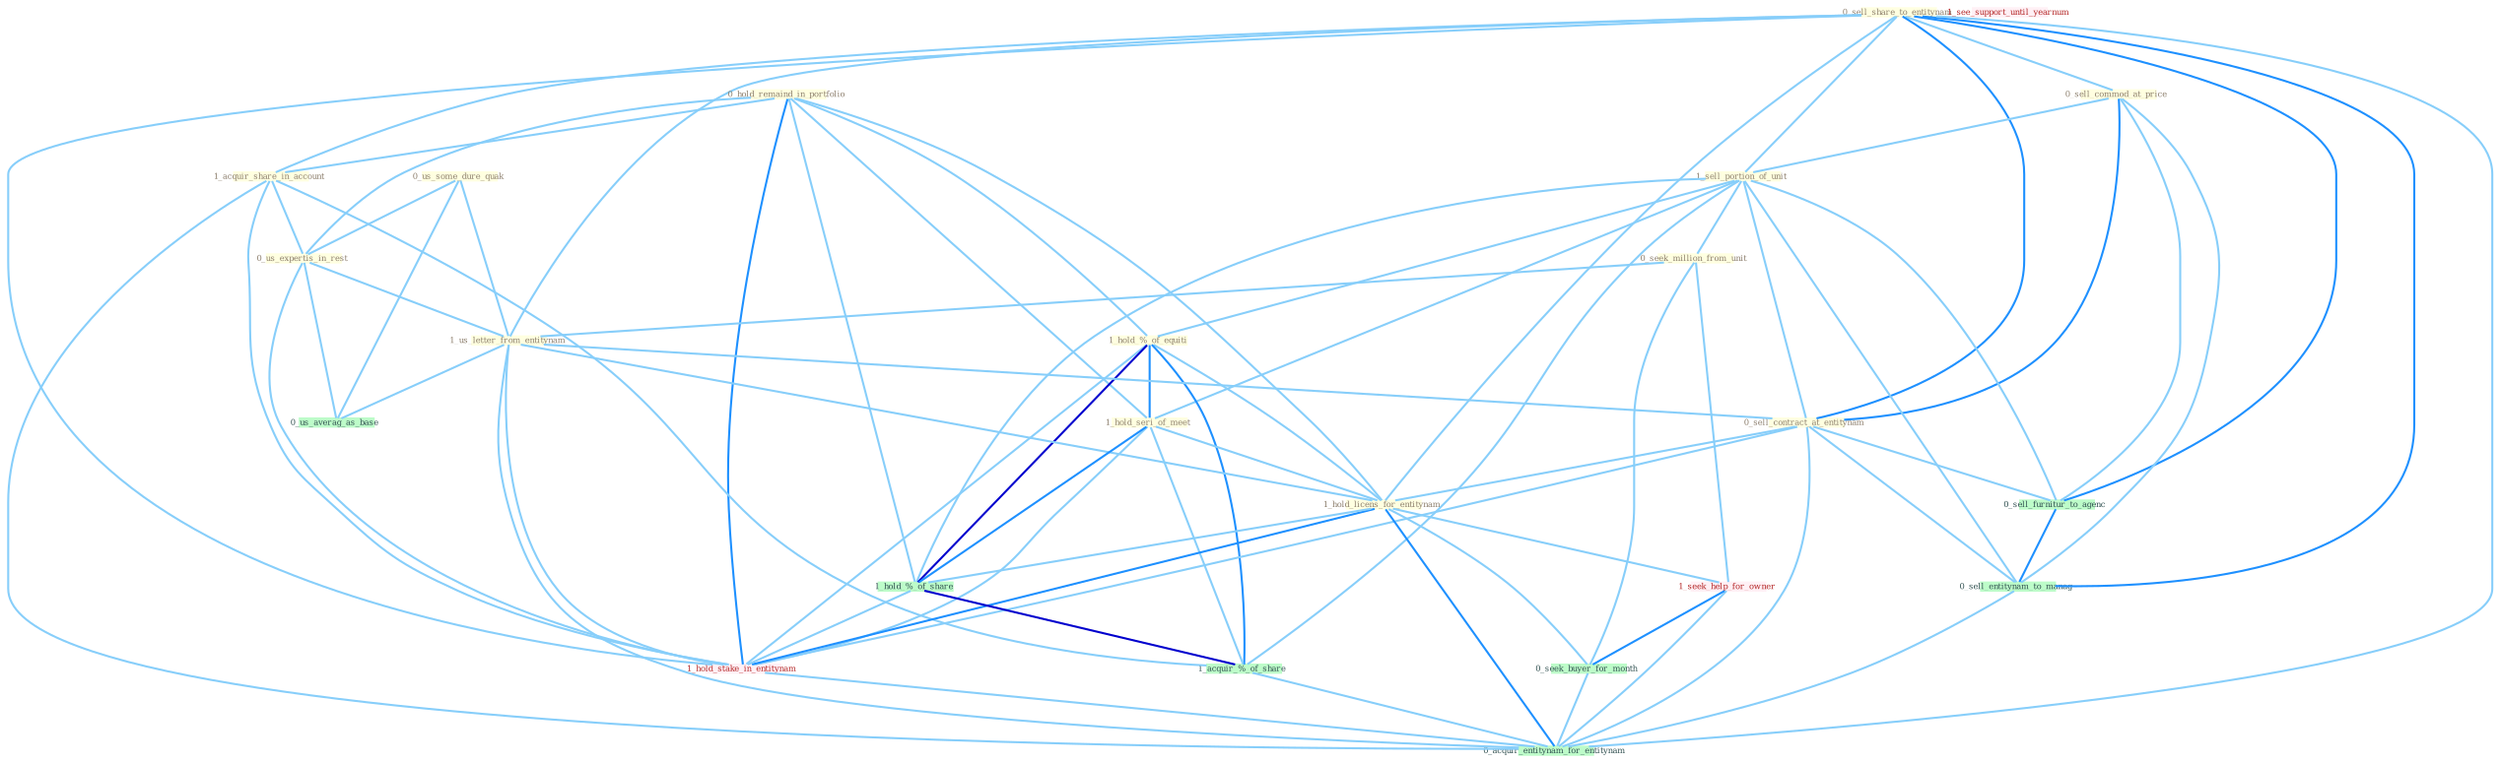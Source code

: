 Graph G{ 
    node
    [shape=polygon,style=filled,width=.5,height=.06,color="#BDFCC9",fixedsize=true,fontsize=4,
    fontcolor="#2f4f4f"];
    {node
    [color="#ffffe0", fontcolor="#8b7d6b"] "0_sell_share_to_entitynam " "0_us_some_dure_quak " "0_sell_commod_at_price " "0_hold_remaind_in_portfolio " "1_sell_portion_of_unit " "1_acquir_share_in_account " "0_us_expertis_in_rest " "1_hold_%_of_equiti " "0_seek_million_from_unit " "1_us_letter_from_entitynam " "0_sell_contract_at_entitynam " "1_hold_seri_of_meet " "1_hold_licens_for_entitynam "}
{node [color="#fff0f5", fontcolor="#b22222"] "1_hold_stake_in_entitynam " "1_seek_help_for_owner " "1_see_support_until_yearnum "}
edge [color="#B0E2FF"];

	"0_sell_share_to_entitynam " -- "0_sell_commod_at_price " [w="1", color="#87cefa" ];
	"0_sell_share_to_entitynam " -- "1_sell_portion_of_unit " [w="1", color="#87cefa" ];
	"0_sell_share_to_entitynam " -- "1_acquir_share_in_account " [w="1", color="#87cefa" ];
	"0_sell_share_to_entitynam " -- "1_us_letter_from_entitynam " [w="1", color="#87cefa" ];
	"0_sell_share_to_entitynam " -- "0_sell_contract_at_entitynam " [w="2", color="#1e90ff" , len=0.8];
	"0_sell_share_to_entitynam " -- "1_hold_licens_for_entitynam " [w="1", color="#87cefa" ];
	"0_sell_share_to_entitynam " -- "1_hold_stake_in_entitynam " [w="1", color="#87cefa" ];
	"0_sell_share_to_entitynam " -- "0_sell_furnitur_to_agenc " [w="2", color="#1e90ff" , len=0.8];
	"0_sell_share_to_entitynam " -- "0_sell_entitynam_to_manag " [w="2", color="#1e90ff" , len=0.8];
	"0_sell_share_to_entitynam " -- "0_acquir_entitynam_for_entitynam " [w="1", color="#87cefa" ];
	"0_us_some_dure_quak " -- "0_us_expertis_in_rest " [w="1", color="#87cefa" ];
	"0_us_some_dure_quak " -- "1_us_letter_from_entitynam " [w="1", color="#87cefa" ];
	"0_us_some_dure_quak " -- "0_us_averag_as_base " [w="1", color="#87cefa" ];
	"0_sell_commod_at_price " -- "1_sell_portion_of_unit " [w="1", color="#87cefa" ];
	"0_sell_commod_at_price " -- "0_sell_contract_at_entitynam " [w="2", color="#1e90ff" , len=0.8];
	"0_sell_commod_at_price " -- "0_sell_furnitur_to_agenc " [w="1", color="#87cefa" ];
	"0_sell_commod_at_price " -- "0_sell_entitynam_to_manag " [w="1", color="#87cefa" ];
	"0_hold_remaind_in_portfolio " -- "1_acquir_share_in_account " [w="1", color="#87cefa" ];
	"0_hold_remaind_in_portfolio " -- "0_us_expertis_in_rest " [w="1", color="#87cefa" ];
	"0_hold_remaind_in_portfolio " -- "1_hold_%_of_equiti " [w="1", color="#87cefa" ];
	"0_hold_remaind_in_portfolio " -- "1_hold_seri_of_meet " [w="1", color="#87cefa" ];
	"0_hold_remaind_in_portfolio " -- "1_hold_licens_for_entitynam " [w="1", color="#87cefa" ];
	"0_hold_remaind_in_portfolio " -- "1_hold_%_of_share " [w="1", color="#87cefa" ];
	"0_hold_remaind_in_portfolio " -- "1_hold_stake_in_entitynam " [w="2", color="#1e90ff" , len=0.8];
	"1_sell_portion_of_unit " -- "1_hold_%_of_equiti " [w="1", color="#87cefa" ];
	"1_sell_portion_of_unit " -- "0_seek_million_from_unit " [w="1", color="#87cefa" ];
	"1_sell_portion_of_unit " -- "0_sell_contract_at_entitynam " [w="1", color="#87cefa" ];
	"1_sell_portion_of_unit " -- "1_hold_seri_of_meet " [w="1", color="#87cefa" ];
	"1_sell_portion_of_unit " -- "1_hold_%_of_share " [w="1", color="#87cefa" ];
	"1_sell_portion_of_unit " -- "1_acquir_%_of_share " [w="1", color="#87cefa" ];
	"1_sell_portion_of_unit " -- "0_sell_furnitur_to_agenc " [w="1", color="#87cefa" ];
	"1_sell_portion_of_unit " -- "0_sell_entitynam_to_manag " [w="1", color="#87cefa" ];
	"1_acquir_share_in_account " -- "0_us_expertis_in_rest " [w="1", color="#87cefa" ];
	"1_acquir_share_in_account " -- "1_hold_stake_in_entitynam " [w="1", color="#87cefa" ];
	"1_acquir_share_in_account " -- "1_acquir_%_of_share " [w="1", color="#87cefa" ];
	"1_acquir_share_in_account " -- "0_acquir_entitynam_for_entitynam " [w="1", color="#87cefa" ];
	"0_us_expertis_in_rest " -- "1_us_letter_from_entitynam " [w="1", color="#87cefa" ];
	"0_us_expertis_in_rest " -- "1_hold_stake_in_entitynam " [w="1", color="#87cefa" ];
	"0_us_expertis_in_rest " -- "0_us_averag_as_base " [w="1", color="#87cefa" ];
	"1_hold_%_of_equiti " -- "1_hold_seri_of_meet " [w="2", color="#1e90ff" , len=0.8];
	"1_hold_%_of_equiti " -- "1_hold_licens_for_entitynam " [w="1", color="#87cefa" ];
	"1_hold_%_of_equiti " -- "1_hold_%_of_share " [w="3", color="#0000cd" , len=0.6];
	"1_hold_%_of_equiti " -- "1_hold_stake_in_entitynam " [w="1", color="#87cefa" ];
	"1_hold_%_of_equiti " -- "1_acquir_%_of_share " [w="2", color="#1e90ff" , len=0.8];
	"0_seek_million_from_unit " -- "1_us_letter_from_entitynam " [w="1", color="#87cefa" ];
	"0_seek_million_from_unit " -- "1_seek_help_for_owner " [w="1", color="#87cefa" ];
	"0_seek_million_from_unit " -- "0_seek_buyer_for_month " [w="1", color="#87cefa" ];
	"1_us_letter_from_entitynam " -- "0_sell_contract_at_entitynam " [w="1", color="#87cefa" ];
	"1_us_letter_from_entitynam " -- "1_hold_licens_for_entitynam " [w="1", color="#87cefa" ];
	"1_us_letter_from_entitynam " -- "1_hold_stake_in_entitynam " [w="1", color="#87cefa" ];
	"1_us_letter_from_entitynam " -- "0_us_averag_as_base " [w="1", color="#87cefa" ];
	"1_us_letter_from_entitynam " -- "0_acquir_entitynam_for_entitynam " [w="1", color="#87cefa" ];
	"0_sell_contract_at_entitynam " -- "1_hold_licens_for_entitynam " [w="1", color="#87cefa" ];
	"0_sell_contract_at_entitynam " -- "1_hold_stake_in_entitynam " [w="1", color="#87cefa" ];
	"0_sell_contract_at_entitynam " -- "0_sell_furnitur_to_agenc " [w="1", color="#87cefa" ];
	"0_sell_contract_at_entitynam " -- "0_sell_entitynam_to_manag " [w="1", color="#87cefa" ];
	"0_sell_contract_at_entitynam " -- "0_acquir_entitynam_for_entitynam " [w="1", color="#87cefa" ];
	"1_hold_seri_of_meet " -- "1_hold_licens_for_entitynam " [w="1", color="#87cefa" ];
	"1_hold_seri_of_meet " -- "1_hold_%_of_share " [w="2", color="#1e90ff" , len=0.8];
	"1_hold_seri_of_meet " -- "1_hold_stake_in_entitynam " [w="1", color="#87cefa" ];
	"1_hold_seri_of_meet " -- "1_acquir_%_of_share " [w="1", color="#87cefa" ];
	"1_hold_licens_for_entitynam " -- "1_hold_%_of_share " [w="1", color="#87cefa" ];
	"1_hold_licens_for_entitynam " -- "1_hold_stake_in_entitynam " [w="2", color="#1e90ff" , len=0.8];
	"1_hold_licens_for_entitynam " -- "1_seek_help_for_owner " [w="1", color="#87cefa" ];
	"1_hold_licens_for_entitynam " -- "0_seek_buyer_for_month " [w="1", color="#87cefa" ];
	"1_hold_licens_for_entitynam " -- "0_acquir_entitynam_for_entitynam " [w="2", color="#1e90ff" , len=0.8];
	"1_hold_%_of_share " -- "1_hold_stake_in_entitynam " [w="1", color="#87cefa" ];
	"1_hold_%_of_share " -- "1_acquir_%_of_share " [w="3", color="#0000cd" , len=0.6];
	"1_hold_stake_in_entitynam " -- "0_acquir_entitynam_for_entitynam " [w="1", color="#87cefa" ];
	"1_seek_help_for_owner " -- "0_seek_buyer_for_month " [w="2", color="#1e90ff" , len=0.8];
	"1_seek_help_for_owner " -- "0_acquir_entitynam_for_entitynam " [w="1", color="#87cefa" ];
	"0_seek_buyer_for_month " -- "0_acquir_entitynam_for_entitynam " [w="1", color="#87cefa" ];
	"1_acquir_%_of_share " -- "0_acquir_entitynam_for_entitynam " [w="1", color="#87cefa" ];
	"0_sell_furnitur_to_agenc " -- "0_sell_entitynam_to_manag " [w="2", color="#1e90ff" , len=0.8];
	"0_sell_entitynam_to_manag " -- "0_acquir_entitynam_for_entitynam " [w="1", color="#87cefa" ];
}